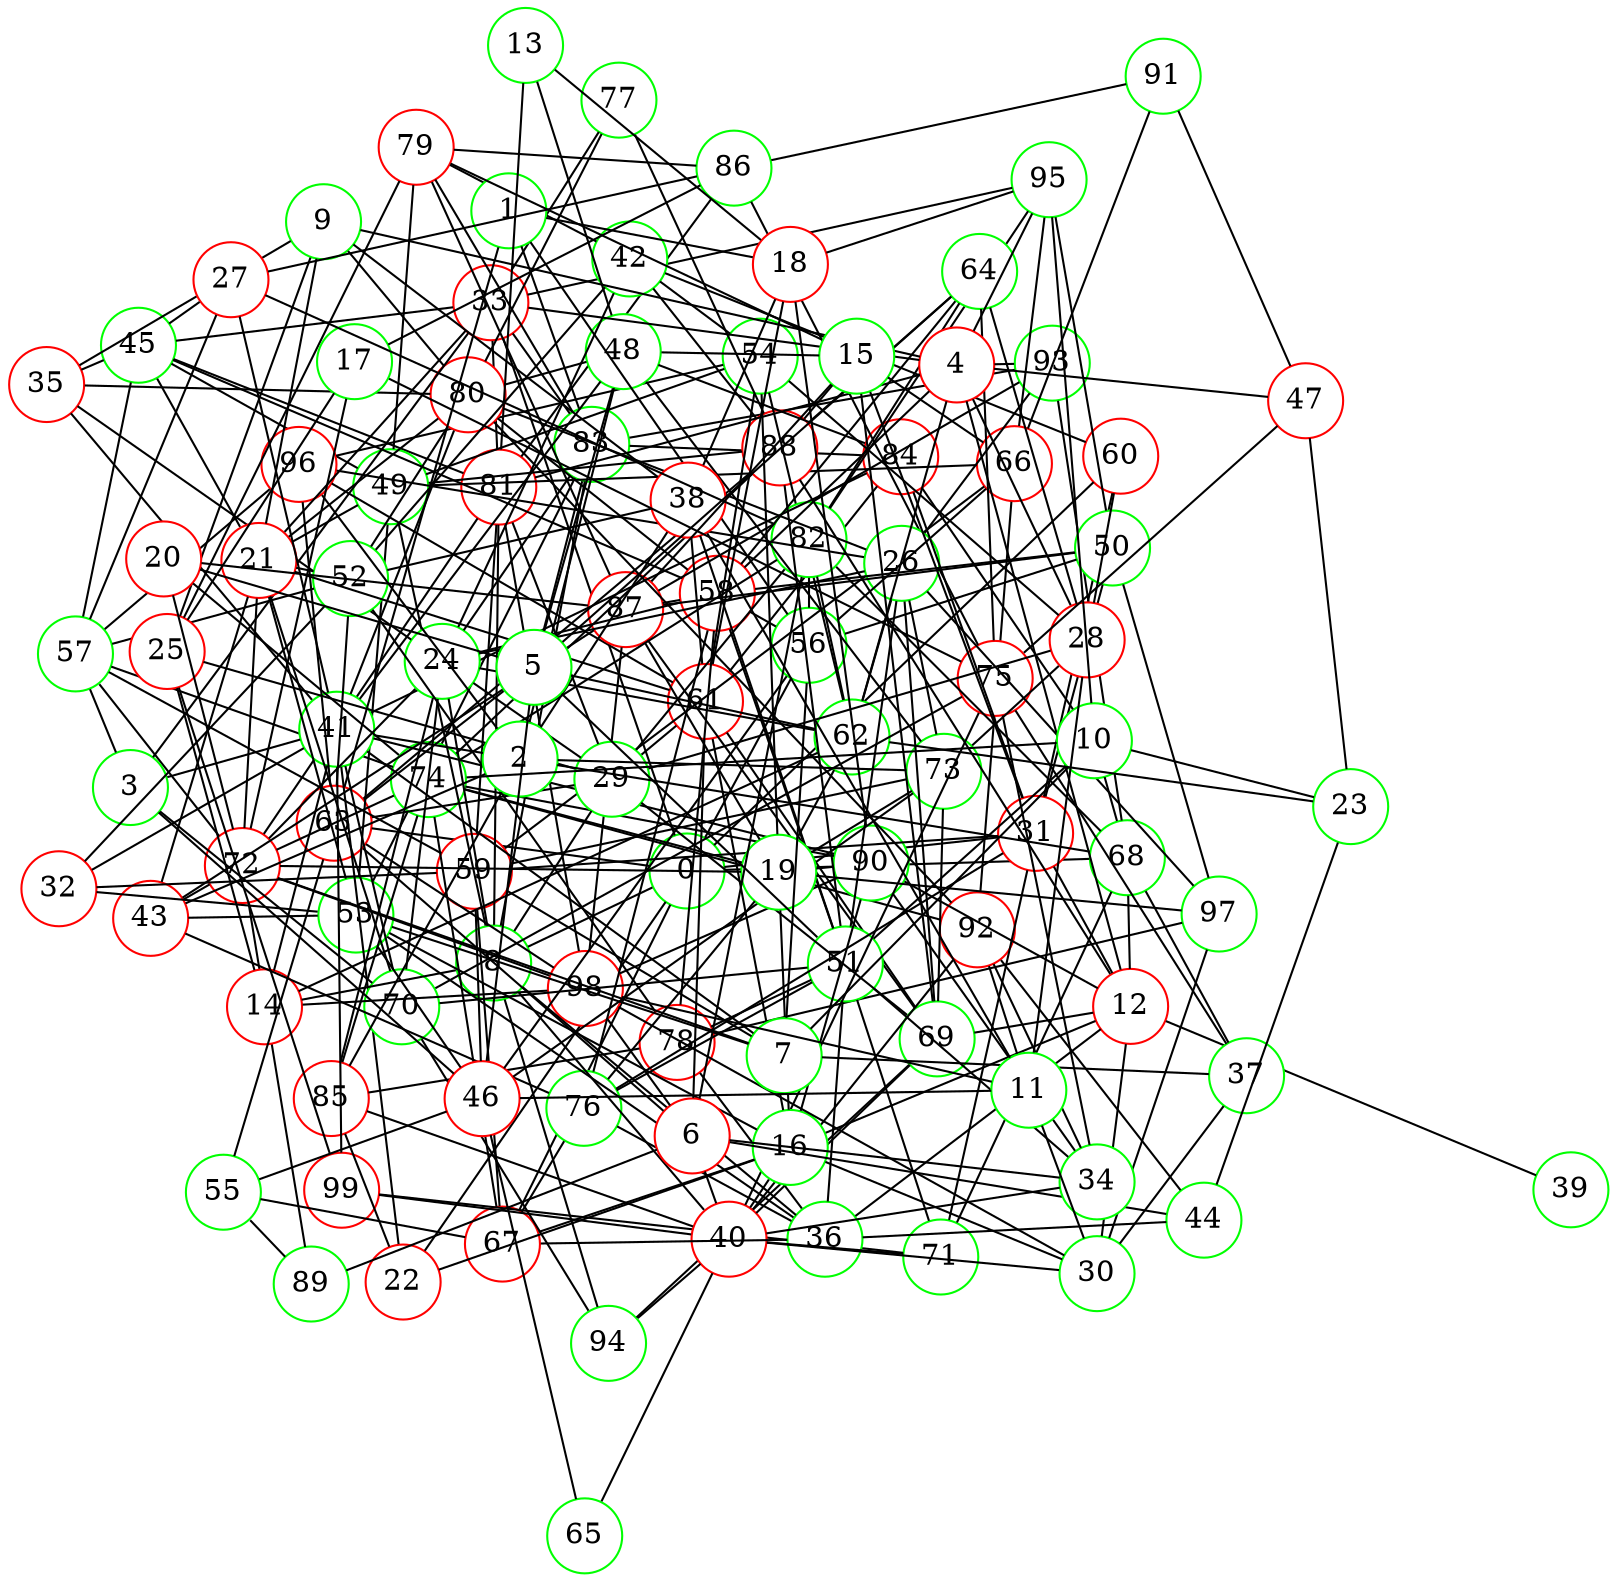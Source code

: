 graph {
graph ["layout"="fdp"]
node ["style"="filled","fillcolor"="white","fixedsize"="true","shape"="circle"]
"0" ["color"="green"]
"33" ["color"="red"]
"81" ["color"="red"]
"98" ["color"="red"]
"86" ["color"="green"]
"91" ["color"="green"]
"83" ["color"="green"]
"84" ["color"="red"]
"93" ["color"="green"]
"45" ["color"="green"]
"49" ["color"="green"]
"66" ["color"="red"]
"92" ["color"="red"]
"95" ["color"="green"]
"53" ["color"="green"]
"54" ["color"="green"]
"96" ["color"="red"]
"61" ["color"="red"]
"69" ["color"="green"]
"87" ["color"="red"]
"73" ["color"="green"]
"94" ["color"="green"]
"62" ["color"="green"]
"82" ["color"="green"]
"88" ["color"="red"]
"79" ["color"="red"]
"57" ["color"="green"]
"72" ["color"="red"]
"89" ["color"="green"]
"74" ["color"="green"]
"85" ["color"="red"]
"90" ["color"="green"]
"59" ["color"="red"]
"67" ["color"="red"]
"76" ["color"="green"]
"58" ["color"="red"]
"64" ["color"="green"]
"75" ["color"="red"]
"80" ["color"="red"]
"78" ["color"="red"]
"97" ["color"="green"]
"77" ["color"="green"]
"68" ["color"="green"]
"71" ["color"="green"]
"99" ["color"="red"]
"22" ["color"="red"]
"41" ["color"="green"]
"70" ["color"="green"]
"48" ["color"="green"]
"8" ["color"="green"]
"36" ["color"="green"]
"51" ["color"="green"]
"44" ["color"="green"]
"24" ["color"="green"]
"35" ["color"="red"]
"26" ["color"="green"]
"42" ["color"="green"]
"52" ["color"="green"]
"63" ["color"="red"]
"60" ["color"="red"]
"29" ["color"="green"]
"40" ["color"="red"]
"65" ["color"="green"]
"14" ["color"="red"]
"25" ["color"="red"]
"56" ["color"="green"]
"31" ["color"="red"]
"50" ["color"="green"]
"1" ["color"="green"]
"18" ["color"="red"]
"38" ["color"="red"]
"2" ["color"="green"]
"43" ["color"="red"]
"3" ["color"="green"]
"46" ["color"="red"]
"55" ["color"="green"]
"4" ["color"="red"]
"9" ["color"="green"]
"21" ["color"="red"]
"12" ["color"="red"]
"16" ["color"="green"]
"19" ["color"="green"]
"30" ["color"="green"]
"37" ["color"="green"]
"39" ["color"="green"]
"28" ["color"="red"]
"47" ["color"="red"]
"5" ["color"="green"]
"20" ["color"="red"]
"6" ["color"="red"]
"34" ["color"="green"]
"7" ["color"="green"]
"10" ["color"="green"]
"23" ["color"="green"]
"11" ["color"="green"]
"13" ["color"="green"]
"15" ["color"="green"]
"17" ["color"="green"]
"27" ["color"="red"]
"32" ["color"="red"]
"0" -- "33"
"0" -- "67"
"0" -- "68"
"0" -- "22"
"0" -- "8"
"0" -- "56"
"0" -- "60"
"0" -- "31"
"0" -- "63"
"33" -- "81"
"33" -- "83"
"33" -- "45"
"33" -- "77"
"33" -- "95"
"81" -- "98"
"81" -- "86"
"86" -- "91"
"83" -- "84"
"83" -- "93"
"45" -- "49"
"45" -- "81"
"45" -- "57"
"45" -- "58"
"49" -- "66"
"49" -- "53"
"49" -- "54"
"49" -- "88"
"49" -- "79"
"66" -- "91"
"66" -- "92"
"66" -- "95"
"53" -- "83"
"54" -- "96"
"54" -- "61"
"54" -- "62"
"61" -- "96"
"61" -- "84"
"61" -- "69"
"69" -- "87"
"69" -- "73"
"69" -- "94"
"87" -- "98"
"87" -- "93"
"62" -- "82"
"82" -- "95"
"79" -- "83"
"79" -- "86"
"79" -- "87"
"57" -- "96"
"57" -- "72"
"57" -- "74"
"57" -- "59"
"72" -- "81"
"72" -- "98"
"72" -- "89"
"72" -- "74"
"74" -- "82"
"74" -- "85"
"74" -- "88"
"74" -- "90"
"74" -- "92"
"90" -- "98"
"59" -- "81"
"59" -- "66"
"59" -- "67"
"59" -- "73"
"67" -- "74"
"67" -- "76"
"58" -- "64"
"58" -- "80"
"58" -- "87"
"58" -- "76"
"58" -- "78"
"64" -- "82"
"64" -- "88"
"64" -- "75"
"75" -- "86"
"80" -- "92"
"78" -- "97"
"78" -- "85"
"77" -- "80"
"77" -- "88"
"68" -- "82"
"68" -- "71"
"68" -- "93"
"71" -- "99"
"22" -- "85"
"22" -- "41"
"41" -- "99"
"41" -- "70"
"41" -- "48"
"41" -- "80"
"41" -- "84"
"41" -- "90"
"70" -- "75"
"70" -- "94"
"48" -- "80"
"48" -- "84"
"48" -- "73"
"8" -- "49"
"8" -- "81"
"8" -- "83"
"8" -- "36"
"8" -- "24"
"8" -- "40"
"8" -- "29"
"8" -- "14"
"8" -- "94"
"36" -- "51"
"36" -- "67"
"36" -- "53"
"36" -- "44"
"36" -- "76"
"36" -- "78"
"51" -- "70"
"51" -- "71"
"51" -- "88"
"51" -- "58"
"51" -- "76"
"51" -- "78"
"44" -- "92"
"24" -- "35"
"24" -- "83"
"24" -- "85"
"24" -- "70"
"24" -- "72"
"24" -- "26"
"24" -- "42"
"24" -- "58"
"24" -- "29"
"24" -- "62"
"35" -- "80"
"35" -- "41"
"35" -- "45"
"26" -- "80"
"26" -- "96"
"26" -- "97"
"26" -- "51"
"26" -- "69"
"26" -- "73"
"26" -- "93"
"26" -- "62"
"42" -- "52"
"42" -- "54"
"42" -- "88"
"42" -- "60"
"42" -- "79"
"52" -- "80"
"52" -- "57"
"52" -- "78"
"52" -- "63"
"63" -- "96"
"63" -- "98"
"63" -- "88"
"29" -- "81"
"29" -- "82"
"29" -- "69"
"29" -- "61"
"29" -- "63"
"40" -- "65"
"40" -- "99"
"40" -- "69"
"40" -- "71"
"40" -- "75"
"40" -- "85"
"40" -- "92"
"40" -- "94"
"14" -- "98"
"14" -- "25"
"14" -- "41"
"14" -- "62"
"25" -- "99"
"25" -- "29"
"25" -- "79"
"56" -- "66"
"56" -- "82"
"56" -- "58"
"31" -- "50"
"31" -- "84"
"31" -- "71"
"31" -- "59"
"31" -- "60"
"31" -- "76"
"50" -- "97"
"50" -- "87"
"50" -- "56"
"50" -- "58"
"50" -- "95"
"1" -- "18"
"1" -- "83"
"1" -- "56"
"1" -- "63"
"18" -- "38"
"18" -- "90"
"18" -- "61"
"18" -- "95"
"38" -- "51"
"38" -- "52"
"38" -- "61"
"2" -- "48"
"2" -- "96"
"2" -- "68"
"2" -- "85"
"2" -- "38"
"2" -- "41"
"2" -- "73"
"2" -- "43"
"43" -- "53"
"43" -- "87"
"43" -- "72"
"43" -- "76"
"3" -- "33"
"3" -- "70"
"3" -- "41"
"3" -- "57"
"3" -- "46"
"46" -- "65"
"46" -- "53"
"46" -- "55"
"46" -- "56"
"46" -- "73"
"46" -- "59"
"55" -- "67"
"55" -- "89"
"55" -- "63"
"4" -- "33"
"4" -- "81"
"4" -- "9"
"4" -- "58"
"4" -- "12"
"4" -- "28"
"4" -- "93"
"4" -- "62"
"4" -- "47"
"4" -- "95"
"9" -- "80"
"9" -- "35"
"9" -- "21"
"9" -- "38"
"9" -- "25"
"21" -- "80"
"21" -- "33"
"21" -- "49"
"21" -- "52"
"21" -- "53"
"21" -- "70"
"21" -- "72"
"21" -- "43"
"21" -- "45"
"21" -- "61"
"12" -- "16"
"12" -- "36"
"12" -- "68"
"12" -- "69"
"12" -- "39"
"12" -- "88"
"12" -- "90"
"12" -- "30"
"12" -- "31"
"16" -- "19"
"16" -- "67"
"16" -- "53"
"16" -- "22"
"16" -- "40"
"16" -- "90"
"16" -- "61"
"16" -- "30"
"19" -- "97"
"19" -- "54"
"19" -- "87"
"19" -- "72"
"19" -- "73"
"19" -- "74"
"19" -- "90"
"19" -- "76"
"19" -- "62"
"30" -- "97"
"30" -- "98"
"30" -- "37"
"30" -- "40"
"37" -- "68"
"37" -- "75"
"28" -- "64"
"28" -- "54"
"28" -- "73"
"28" -- "60"
"28" -- "29"
"47" -- "75"
"47" -- "91"
"5" -- "48"
"5" -- "64"
"5" -- "51"
"5" -- "83"
"5" -- "20"
"5" -- "46"
"5" -- "62"
"5" -- "63"
"20" -- "87"
"20" -- "72"
"20" -- "74"
"6" -- "34"
"6" -- "82"
"6" -- "98"
"6" -- "40"
"6" -- "89"
"6" -- "44"
"6" -- "61"
"6" -- "63"
"34" -- "51"
"34" -- "40"
"34" -- "90"
"34" -- "75"
"34" -- "92"
"7" -- "37"
"7" -- "53"
"7" -- "56"
"7" -- "72"
"7" -- "41"
"7" -- "10"
"7" -- "59"
"10" -- "51"
"10" -- "68"
"10" -- "84"
"10" -- "23"
"10" -- "74"
"10" -- "95"
"23" -- "44"
"23" -- "62"
"23" -- "47"
"11" -- "98"
"11" -- "38"
"11" -- "28"
"11" -- "92"
"11" -- "30"
"11" -- "46"
"13" -- "48"
"13" -- "81"
"13" -- "18"
"15" -- "48"
"15" -- "66"
"15" -- "69"
"15" -- "87"
"15" -- "88"
"15" -- "31"
"15" -- "79"
"17" -- "86"
"17" -- "72"
"17" -- "25"
"17" -- "75"
"27" -- "82"
"27" -- "86"
"27" -- "41"
"27" -- "57"
"27" -- "45"
"32" -- "52"
"32" -- "53"
"32" -- "41"
"32" -- "59"
}